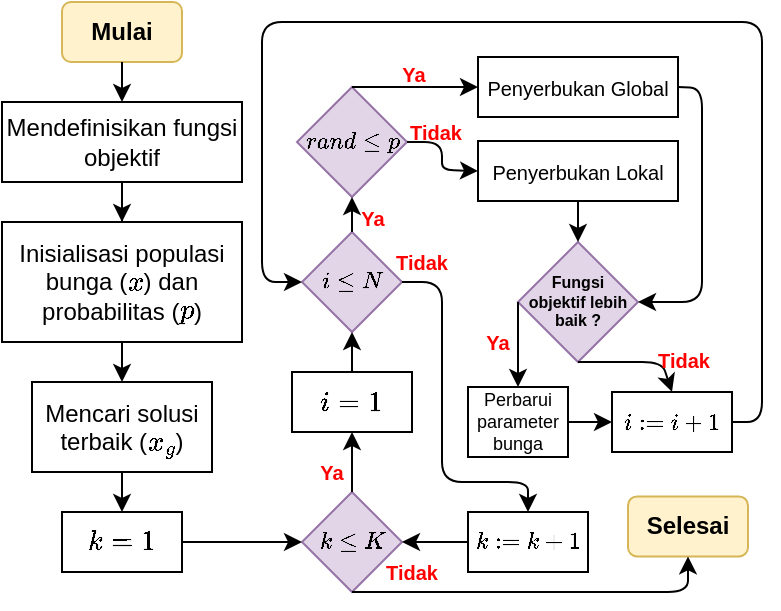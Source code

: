 <mxfile version="11.2.5" type="device" pages="1"><diagram id="Li2HNnXlsYMkSY2pvlDT" name="Page-1"><mxGraphModel dx="652" dy="446" grid="1" gridSize="10" guides="1" tooltips="1" connect="1" arrows="1" fold="1" page="1" pageScale="1" pageWidth="827" pageHeight="1169" math="1" shadow="0"><root><mxCell id="0"/><mxCell id="1" parent="0"/><mxCell id="Bg22ZBh6HMfDCn6SEiLH-2" value="Mulai" style="rounded=1;whiteSpace=wrap;html=1;fillColor=#fff2cc;strokeColor=#d6b656;fontStyle=1" vertex="1" parent="1"><mxGeometry x="70" y="40" width="60" height="30" as="geometry"/></mxCell><mxCell id="Bg22ZBh6HMfDCn6SEiLH-3" value="Inisialisasi populasi bunga (\(x\)) dan probabilitas (\(p\))" style="rounded=0;whiteSpace=wrap;html=1;" vertex="1" parent="1"><mxGeometry x="40" y="150" width="120" height="60" as="geometry"/></mxCell><mxCell id="Bg22ZBh6HMfDCn6SEiLH-4" value="Mencari solusi terbaik (\(x_g\))" style="rounded=0;whiteSpace=wrap;html=1;" vertex="1" parent="1"><mxGeometry x="55" y="230" width="90" height="45" as="geometry"/></mxCell><mxCell id="Bg22ZBh6HMfDCn6SEiLH-18" value="" style="edgeStyle=orthogonalEdgeStyle;rounded=0;orthogonalLoop=1;jettySize=auto;html=1;fontSize=8;" edge="1" parent="1" source="Bg22ZBh6HMfDCn6SEiLH-5" target="Bg22ZBh6HMfDCn6SEiLH-3"><mxGeometry relative="1" as="geometry"/></mxCell><mxCell id="Bg22ZBh6HMfDCn6SEiLH-5" value="Mendefinisikan fungsi objektif" style="rounded=0;whiteSpace=wrap;html=1;" vertex="1" parent="1"><mxGeometry x="40" y="90" width="120" height="40" as="geometry"/></mxCell><mxCell id="Bg22ZBh6HMfDCn6SEiLH-6" value="$$k=1$$" style="rounded=0;whiteSpace=wrap;html=1;aspect=fixed;" vertex="1" parent="1"><mxGeometry x="70" y="295" width="60" height="30" as="geometry"/></mxCell><mxCell id="Bg22ZBh6HMfDCn6SEiLH-8" value="$$k \leq K$$" style="rhombus;whiteSpace=wrap;html=1;fontSize=10;aspect=fixed;fontStyle=1;fillColor=#e1d5e7;strokeColor=#9673a6;" vertex="1" parent="1"><mxGeometry x="190" y="285" width="50" height="50" as="geometry"/></mxCell><mxCell id="Bg22ZBh6HMfDCn6SEiLH-9" value="$$i=1$$" style="rounded=0;whiteSpace=wrap;html=1;aspect=fixed;fontSize=12;" vertex="1" parent="1"><mxGeometry x="185" y="225" width="60" height="30" as="geometry"/></mxCell><mxCell id="Bg22ZBh6HMfDCn6SEiLH-11" value="$$i \leq N$$" style="rhombus;whiteSpace=wrap;html=1;aspect=fixed;fontSize=10;fillColor=#e1d5e7;strokeColor=#9673a6;fontStyle=1" vertex="1" parent="1"><mxGeometry x="190" y="155" width="50" height="50" as="geometry"/></mxCell><mxCell id="Bg22ZBh6HMfDCn6SEiLH-12" value="$$rand \leq p$$" style="rhombus;whiteSpace=wrap;html=1;fontSize=10;aspect=fixed;fillColor=#e1d5e7;strokeColor=#9673a6;fontStyle=1" vertex="1" parent="1"><mxGeometry x="187.5" y="82.5" width="55" height="55" as="geometry"/></mxCell><mxCell id="Bg22ZBh6HMfDCn6SEiLH-13" value="Penyerbukan Global" style="rounded=0;whiteSpace=wrap;html=1;fontSize=10;" vertex="1" parent="1"><mxGeometry x="278" y="67.5" width="100" height="30" as="geometry"/></mxCell><mxCell id="Bg22ZBh6HMfDCn6SEiLH-14" value="Penyerbukan Lokal" style="rounded=0;whiteSpace=wrap;html=1;fontSize=10;" vertex="1" parent="1"><mxGeometry x="278" y="109.5" width="100" height="30" as="geometry"/></mxCell><mxCell id="Bg22ZBh6HMfDCn6SEiLH-15" value="Fungsi&lt;br&gt;objektif lebih baik ?" style="rhombus;whiteSpace=wrap;html=1;fontSize=8;aspect=fixed;fillColor=#e1d5e7;strokeColor=#9673a6;fontStyle=1" vertex="1" parent="1"><mxGeometry x="298" y="160" width="60" height="60" as="geometry"/></mxCell><mxCell id="Bg22ZBh6HMfDCn6SEiLH-17" value="" style="endArrow=classic;html=1;fontSize=8;exitX=0.5;exitY=1;exitDx=0;exitDy=0;entryX=0.5;entryY=0;entryDx=0;entryDy=0;" edge="1" parent="1" source="Bg22ZBh6HMfDCn6SEiLH-2" target="Bg22ZBh6HMfDCn6SEiLH-5"><mxGeometry width="50" height="50" relative="1" as="geometry"><mxPoint x="180" y="70" as="sourcePoint"/><mxPoint x="230" y="20" as="targetPoint"/></mxGeometry></mxCell><mxCell id="Bg22ZBh6HMfDCn6SEiLH-23" value="" style="endArrow=classic;html=1;fontSize=8;exitX=0.5;exitY=1;exitDx=0;exitDy=0;entryX=0.5;entryY=0;entryDx=0;entryDy=0;" edge="1" parent="1" source="Bg22ZBh6HMfDCn6SEiLH-3" target="Bg22ZBh6HMfDCn6SEiLH-4"><mxGeometry width="50" height="50" relative="1" as="geometry"><mxPoint x="160" y="260" as="sourcePoint"/><mxPoint x="210" y="210" as="targetPoint"/></mxGeometry></mxCell><mxCell id="Bg22ZBh6HMfDCn6SEiLH-24" value="" style="endArrow=classic;html=1;fontSize=8;exitX=0.5;exitY=1;exitDx=0;exitDy=0;entryX=0.5;entryY=0;entryDx=0;entryDy=0;" edge="1" parent="1" source="Bg22ZBh6HMfDCn6SEiLH-4" target="Bg22ZBh6HMfDCn6SEiLH-6"><mxGeometry width="50" height="50" relative="1" as="geometry"><mxPoint x="150" y="310" as="sourcePoint"/><mxPoint x="200" y="260" as="targetPoint"/></mxGeometry></mxCell><mxCell id="Bg22ZBh6HMfDCn6SEiLH-25" value="" style="endArrow=classic;html=1;fontSize=8;exitX=1;exitY=0.5;exitDx=0;exitDy=0;entryX=0;entryY=0.5;entryDx=0;entryDy=0;" edge="1" parent="1" source="Bg22ZBh6HMfDCn6SEiLH-6" target="Bg22ZBh6HMfDCn6SEiLH-8"><mxGeometry width="50" height="50" relative="1" as="geometry"><mxPoint x="300" y="310" as="sourcePoint"/><mxPoint x="350" y="260" as="targetPoint"/></mxGeometry></mxCell><mxCell id="Bg22ZBh6HMfDCn6SEiLH-26" value="" style="endArrow=classic;html=1;fontSize=8;exitX=0.5;exitY=0;exitDx=0;exitDy=0;entryX=0.5;entryY=1;entryDx=0;entryDy=0;" edge="1" parent="1" source="Bg22ZBh6HMfDCn6SEiLH-8" target="Bg22ZBh6HMfDCn6SEiLH-9"><mxGeometry width="50" height="50" relative="1" as="geometry"><mxPoint x="330" y="310" as="sourcePoint"/><mxPoint x="380" y="260" as="targetPoint"/></mxGeometry></mxCell><mxCell id="Bg22ZBh6HMfDCn6SEiLH-27" value="" style="endArrow=classic;html=1;fontSize=8;exitX=0.5;exitY=0;exitDx=0;exitDy=0;entryX=0.5;entryY=1;entryDx=0;entryDy=0;" edge="1" parent="1" source="Bg22ZBh6HMfDCn6SEiLH-9" target="Bg22ZBh6HMfDCn6SEiLH-11"><mxGeometry width="50" height="50" relative="1" as="geometry"><mxPoint x="280" y="310" as="sourcePoint"/><mxPoint x="330" y="260" as="targetPoint"/></mxGeometry></mxCell><mxCell id="Bg22ZBh6HMfDCn6SEiLH-28" value="" style="endArrow=classic;html=1;fontSize=8;exitX=0.5;exitY=0;exitDx=0;exitDy=0;entryX=0.5;entryY=1;entryDx=0;entryDy=0;" edge="1" parent="1" source="Bg22ZBh6HMfDCn6SEiLH-11" target="Bg22ZBh6HMfDCn6SEiLH-12"><mxGeometry width="50" height="50" relative="1" as="geometry"><mxPoint x="300" y="290" as="sourcePoint"/><mxPoint x="350" y="240" as="targetPoint"/></mxGeometry></mxCell><mxCell id="Bg22ZBh6HMfDCn6SEiLH-31" value="" style="endArrow=classic;html=1;fontSize=8;exitX=0.5;exitY=0;exitDx=0;exitDy=0;entryX=0;entryY=0.5;entryDx=0;entryDy=0;" edge="1" parent="1" source="Bg22ZBh6HMfDCn6SEiLH-12" target="Bg22ZBh6HMfDCn6SEiLH-13"><mxGeometry width="50" height="50" relative="1" as="geometry"><mxPoint x="240" y="60" as="sourcePoint"/><mxPoint x="290" y="10" as="targetPoint"/></mxGeometry></mxCell><mxCell id="Bg22ZBh6HMfDCn6SEiLH-32" value="" style="endArrow=classic;html=1;fontSize=8;exitX=1;exitY=0.5;exitDx=0;exitDy=0;entryX=0;entryY=0.5;entryDx=0;entryDy=0;" edge="1" parent="1" source="Bg22ZBh6HMfDCn6SEiLH-12" target="Bg22ZBh6HMfDCn6SEiLH-14"><mxGeometry width="50" height="50" relative="1" as="geometry"><mxPoint x="260" y="230" as="sourcePoint"/><mxPoint x="310" y="180" as="targetPoint"/><Array as="points"><mxPoint x="260" y="110"/><mxPoint x="260" y="124"/></Array></mxGeometry></mxCell><mxCell id="Bg22ZBh6HMfDCn6SEiLH-33" value="" style="endArrow=classic;html=1;fontSize=8;exitX=0.5;exitY=1;exitDx=0;exitDy=0;entryX=0.5;entryY=0;entryDx=0;entryDy=0;" edge="1" parent="1" source="Bg22ZBh6HMfDCn6SEiLH-14" target="Bg22ZBh6HMfDCn6SEiLH-15"><mxGeometry width="50" height="50" relative="1" as="geometry"><mxPoint x="430" y="190" as="sourcePoint"/><mxPoint x="480" y="140" as="targetPoint"/></mxGeometry></mxCell><mxCell id="Bg22ZBh6HMfDCn6SEiLH-35" value="" style="endArrow=classic;html=1;fontSize=8;entryX=1;entryY=0.5;entryDx=0;entryDy=0;exitX=1;exitY=0.5;exitDx=0;exitDy=0;" edge="1" parent="1" source="Bg22ZBh6HMfDCn6SEiLH-13" target="Bg22ZBh6HMfDCn6SEiLH-15"><mxGeometry width="50" height="50" relative="1" as="geometry"><mxPoint x="390" y="180" as="sourcePoint"/><mxPoint x="440" y="130" as="targetPoint"/><Array as="points"><mxPoint x="390" y="83"/><mxPoint x="390" y="190"/></Array></mxGeometry></mxCell><mxCell id="Bg22ZBh6HMfDCn6SEiLH-36" value="Ya" style="text;html=1;strokeColor=none;fillColor=none;align=center;verticalAlign=middle;whiteSpace=wrap;rounded=0;fontSize=10;fontColor=#FF0000;fontStyle=1" vertex="1" parent="1"><mxGeometry x="185" y="265" width="40" height="20" as="geometry"/></mxCell><mxCell id="Bg22ZBh6HMfDCn6SEiLH-39" value="Ya" style="text;html=1;strokeColor=none;fillColor=none;align=center;verticalAlign=middle;whiteSpace=wrap;rounded=0;fontSize=10;fontStyle=1;fontColor=#FF0000;" vertex="1" parent="1"><mxGeometry x="217.5" y="137.5" width="15" height="20" as="geometry"/></mxCell><mxCell id="Bg22ZBh6HMfDCn6SEiLH-41" value="Ya" style="text;html=1;strokeColor=none;fillColor=none;align=center;verticalAlign=middle;whiteSpace=wrap;rounded=0;fontSize=10;fontStyle=1;fontColor=#FF0000;" vertex="1" parent="1"><mxGeometry x="235.5" y="66" width="20" height="20" as="geometry"/></mxCell><mxCell id="Bg22ZBh6HMfDCn6SEiLH-42" value="Tidak" style="text;html=1;strokeColor=none;fillColor=none;align=center;verticalAlign=middle;whiteSpace=wrap;rounded=0;fontSize=10;fontStyle=1;fontColor=#FF0000;" vertex="1" parent="1"><mxGeometry x="247" y="94.5" width="20" height="20" as="geometry"/></mxCell><mxCell id="Bg22ZBh6HMfDCn6SEiLH-44" value="Perbarui parameter bunga" style="rounded=0;whiteSpace=wrap;html=1;fontSize=9;" vertex="1" parent="1"><mxGeometry x="273" y="232.5" width="50" height="35" as="geometry"/></mxCell><mxCell id="Bg22ZBh6HMfDCn6SEiLH-45" value="$$i:=i+1$$" style="rounded=0;whiteSpace=wrap;html=1;aspect=fixed;fontSize=10;" vertex="1" parent="1"><mxGeometry x="345" y="235" width="60" height="30" as="geometry"/></mxCell><mxCell id="Bg22ZBh6HMfDCn6SEiLH-46" value="" style="endArrow=classic;html=1;fontSize=10;exitX=0;exitY=0.5;exitDx=0;exitDy=0;entryX=0.5;entryY=0;entryDx=0;entryDy=0;" edge="1" parent="1" source="Bg22ZBh6HMfDCn6SEiLH-15" target="Bg22ZBh6HMfDCn6SEiLH-44"><mxGeometry width="50" height="50" relative="1" as="geometry"><mxPoint x="330" y="350" as="sourcePoint"/><mxPoint x="380" y="300" as="targetPoint"/></mxGeometry></mxCell><mxCell id="Bg22ZBh6HMfDCn6SEiLH-47" value="" style="endArrow=classic;html=1;fontSize=10;exitX=0.5;exitY=1;exitDx=0;exitDy=0;entryX=0.5;entryY=0;entryDx=0;entryDy=0;" edge="1" parent="1" source="Bg22ZBh6HMfDCn6SEiLH-15" target="Bg22ZBh6HMfDCn6SEiLH-45"><mxGeometry width="50" height="50" relative="1" as="geometry"><mxPoint x="420" y="240" as="sourcePoint"/><mxPoint x="470" y="190" as="targetPoint"/><Array as="points"><mxPoint x="370" y="220"/></Array></mxGeometry></mxCell><mxCell id="Bg22ZBh6HMfDCn6SEiLH-48" value="Ya" style="text;html=1;strokeColor=none;fillColor=none;align=center;verticalAlign=middle;whiteSpace=wrap;rounded=0;fontSize=10;fontStyle=1;fontColor=#FF0000;" vertex="1" parent="1"><mxGeometry x="278" y="200" width="20" height="20" as="geometry"/></mxCell><mxCell id="Bg22ZBh6HMfDCn6SEiLH-49" value="Tidak" style="text;html=1;strokeColor=none;fillColor=none;align=center;verticalAlign=middle;whiteSpace=wrap;rounded=0;fontSize=10;fontStyle=1;fontColor=#FF0000;" vertex="1" parent="1"><mxGeometry x="371" y="209" width="20" height="20" as="geometry"/></mxCell><mxCell id="Bg22ZBh6HMfDCn6SEiLH-51" value="" style="endArrow=classic;html=1;fontSize=10;exitX=1;exitY=0.5;exitDx=0;exitDy=0;entryX=0;entryY=0.5;entryDx=0;entryDy=0;" edge="1" parent="1" source="Bg22ZBh6HMfDCn6SEiLH-44" target="Bg22ZBh6HMfDCn6SEiLH-45"><mxGeometry width="50" height="50" relative="1" as="geometry"><mxPoint x="330" y="360" as="sourcePoint"/><mxPoint x="380" y="310" as="targetPoint"/></mxGeometry></mxCell><mxCell id="Bg22ZBh6HMfDCn6SEiLH-52" value="" style="endArrow=classic;html=1;fontSize=10;exitX=1;exitY=0.5;exitDx=0;exitDy=0;entryX=0;entryY=0.5;entryDx=0;entryDy=0;" edge="1" parent="1" source="Bg22ZBh6HMfDCn6SEiLH-45" target="Bg22ZBh6HMfDCn6SEiLH-11"><mxGeometry width="50" height="50" relative="1" as="geometry"><mxPoint x="460" y="280" as="sourcePoint"/><mxPoint x="510" y="230" as="targetPoint"/><Array as="points"><mxPoint x="420" y="250"/><mxPoint x="420" y="50"/><mxPoint x="170" y="50"/><mxPoint x="170" y="180"/></Array></mxGeometry></mxCell><mxCell id="Bg22ZBh6HMfDCn6SEiLH-53" value="$$k:=k+1$$" style="rounded=0;whiteSpace=wrap;html=1;aspect=fixed;fontSize=10;" vertex="1" parent="1"><mxGeometry x="273" y="295" width="60" height="30" as="geometry"/></mxCell><mxCell id="Bg22ZBh6HMfDCn6SEiLH-54" value="" style="endArrow=classic;html=1;fontSize=10;exitX=1;exitY=0.5;exitDx=0;exitDy=0;entryX=0.5;entryY=0;entryDx=0;entryDy=0;" edge="1" parent="1" source="Bg22ZBh6HMfDCn6SEiLH-11" target="Bg22ZBh6HMfDCn6SEiLH-53"><mxGeometry width="50" height="50" relative="1" as="geometry"><mxPoint x="450" y="350" as="sourcePoint"/><mxPoint x="500" y="300" as="targetPoint"/><Array as="points"><mxPoint x="260" y="180"/><mxPoint x="260" y="280"/><mxPoint x="303" y="280"/></Array></mxGeometry></mxCell><mxCell id="Bg22ZBh6HMfDCn6SEiLH-55" value="" style="endArrow=classic;html=1;fontSize=10;entryX=1;entryY=0.5;entryDx=0;entryDy=0;exitX=0;exitY=0.5;exitDx=0;exitDy=0;" edge="1" parent="1" source="Bg22ZBh6HMfDCn6SEiLH-53" target="Bg22ZBh6HMfDCn6SEiLH-8"><mxGeometry width="50" height="50" relative="1" as="geometry"><mxPoint x="400" y="360" as="sourcePoint"/><mxPoint x="450" y="310" as="targetPoint"/></mxGeometry></mxCell><mxCell id="Bg22ZBh6HMfDCn6SEiLH-56" value="Tidak" style="text;html=1;strokeColor=none;fillColor=none;align=center;verticalAlign=middle;whiteSpace=wrap;rounded=0;fontSize=10;fontStyle=1;fontColor=#FF0000;" vertex="1" parent="1"><mxGeometry x="240" y="159.5" width="20" height="20" as="geometry"/></mxCell><mxCell id="Bg22ZBh6HMfDCn6SEiLH-57" value="Tidak" style="text;html=1;strokeColor=none;fillColor=none;align=center;verticalAlign=middle;whiteSpace=wrap;rounded=0;fontSize=10;fontStyle=1;fontColor=#FF0000;" vertex="1" parent="1"><mxGeometry x="235" y="315" width="20" height="20" as="geometry"/></mxCell><mxCell id="Bg22ZBh6HMfDCn6SEiLH-58" value="Selesai" style="rounded=1;whiteSpace=wrap;html=1;fillColor=#fff2cc;strokeColor=#d6b656;fontStyle=1" vertex="1" parent="1"><mxGeometry x="353" y="287.19" width="60" height="30" as="geometry"/></mxCell><mxCell id="Bg22ZBh6HMfDCn6SEiLH-59" value="" style="endArrow=classic;html=1;fontSize=10;exitX=0.5;exitY=1;exitDx=0;exitDy=0;entryX=0.5;entryY=1;entryDx=0;entryDy=0;" edge="1" parent="1" source="Bg22ZBh6HMfDCn6SEiLH-8" target="Bg22ZBh6HMfDCn6SEiLH-58"><mxGeometry width="50" height="50" relative="1" as="geometry"><mxPoint x="260" y="390" as="sourcePoint"/><mxPoint x="380" y="335" as="targetPoint"/><Array as="points"><mxPoint x="383" y="335"/></Array></mxGeometry></mxCell></root></mxGraphModel></diagram></mxfile>